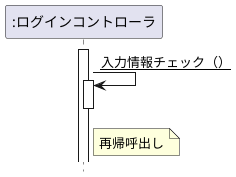@startuml 図４－５ 再帰呼出し
 hide footbox
participant ":ログインコントローラ" as control

activate control
    control -> control: <u>入力情報チェック（）</u>
    activate control
    ' deactivate control
    note right of control : 再帰呼出し

deactivate control

@enduml
